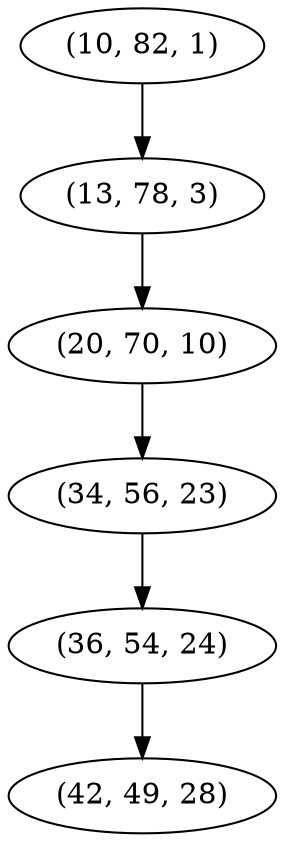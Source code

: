 digraph tree {
    "(10, 82, 1)";
    "(13, 78, 3)";
    "(20, 70, 10)";
    "(34, 56, 23)";
    "(36, 54, 24)";
    "(42, 49, 28)";
    "(10, 82, 1)" -> "(13, 78, 3)";
    "(13, 78, 3)" -> "(20, 70, 10)";
    "(20, 70, 10)" -> "(34, 56, 23)";
    "(34, 56, 23)" -> "(36, 54, 24)";
    "(36, 54, 24)" -> "(42, 49, 28)";
}
